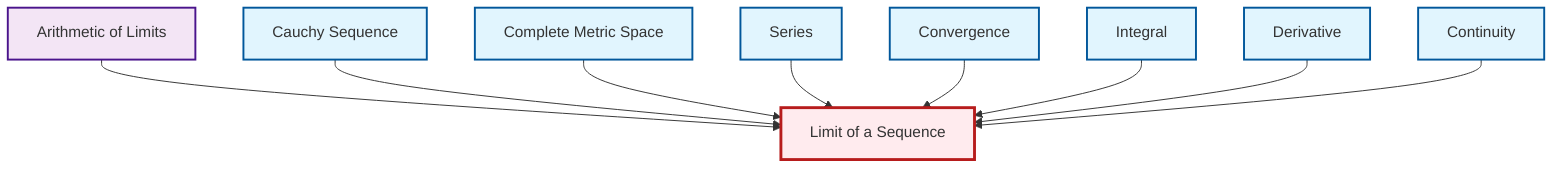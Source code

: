 graph TD
    classDef definition fill:#e1f5fe,stroke:#01579b,stroke-width:2px
    classDef theorem fill:#f3e5f5,stroke:#4a148c,stroke-width:2px
    classDef axiom fill:#fff3e0,stroke:#e65100,stroke-width:2px
    classDef example fill:#e8f5e9,stroke:#1b5e20,stroke-width:2px
    classDef current fill:#ffebee,stroke:#b71c1c,stroke-width:3px
    def-convergence["Convergence"]:::definition
    thm-limit-arithmetic["Arithmetic of Limits"]:::theorem
    def-complete-metric-space["Complete Metric Space"]:::definition
    def-continuity["Continuity"]:::definition
    def-derivative["Derivative"]:::definition
    def-limit["Limit of a Sequence"]:::definition
    def-integral["Integral"]:::definition
    def-series["Series"]:::definition
    def-cauchy-sequence["Cauchy Sequence"]:::definition
    thm-limit-arithmetic --> def-limit
    def-cauchy-sequence --> def-limit
    def-complete-metric-space --> def-limit
    def-series --> def-limit
    def-convergence --> def-limit
    def-integral --> def-limit
    def-derivative --> def-limit
    def-continuity --> def-limit
    class def-limit current